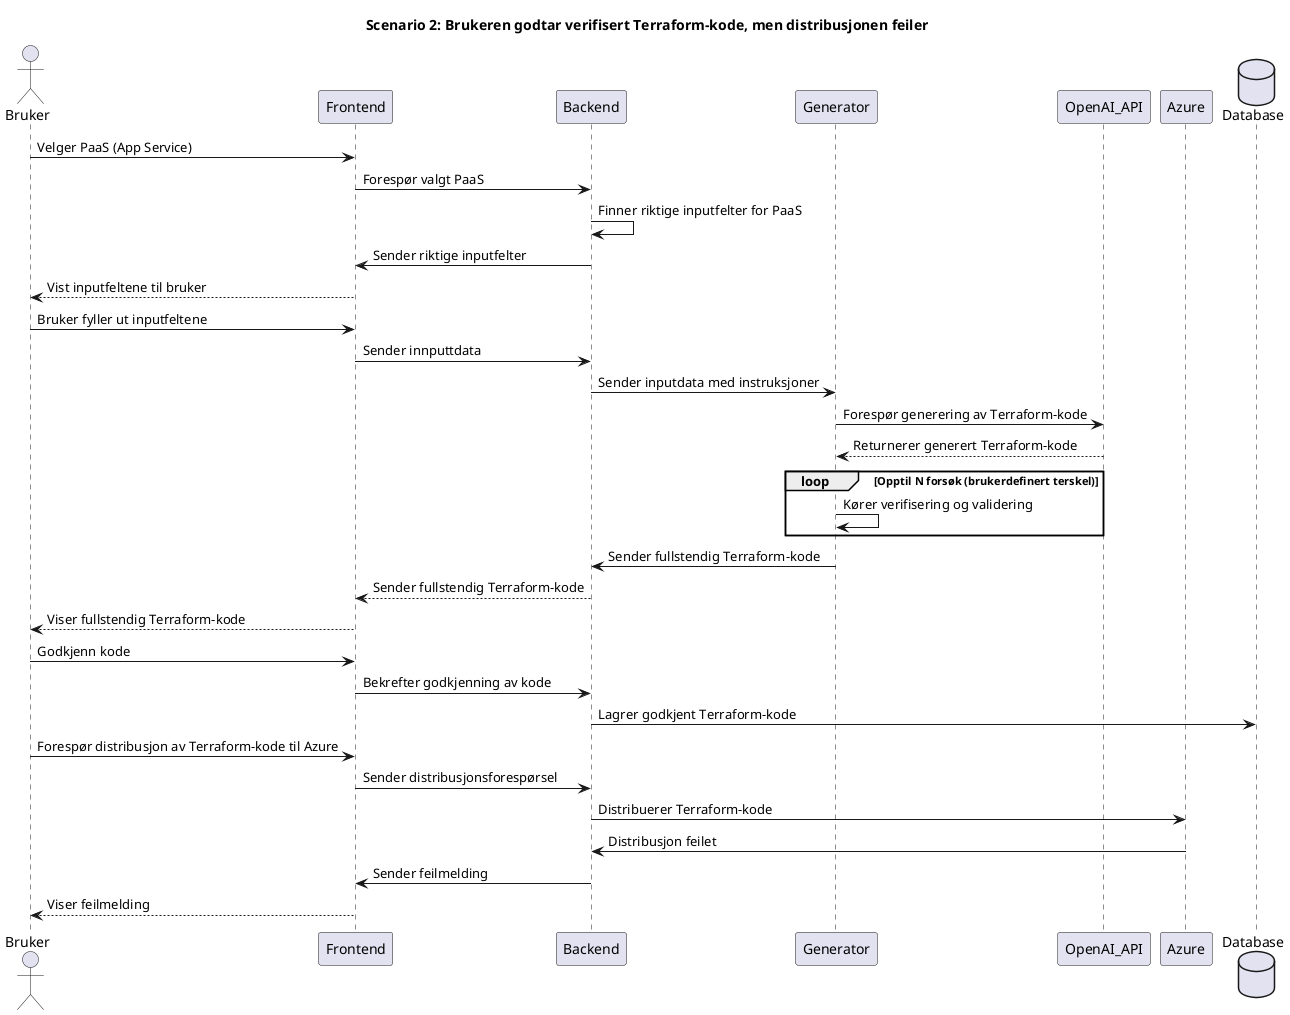@startuml
title Scenario 2: Brukeren godtar verifisert Terraform-kode, men distribusjonen feiler

actor           Bruker          as  Bruker
participant     Frontend        as  Frontend
participant     Backend         as  Backend
participant     Generator       as  Generator
participant     OpenAI_API      as  OpenAI_API
participant     Azure           as  Azure
database        Database        as  Database

Bruker        ->      Frontend        :   Velger PaaS (App Service)
Frontend      ->      Backend         :   Forespør valgt PaaS
Backend       ->      Backend         :   Finner riktige inputfelter for PaaS
Backend       ->      Frontend        :   Sender riktige inputfelter
Frontend      -->     Bruker          :   Vist inputfeltene til bruker
Bruker        ->      Frontend        :   Bruker fyller ut inputfeltene
Frontend      ->      Backend         :   Sender innputtdata
Backend       ->      Generator       :   Sender inputdata med instruksjoner


Generator    ->      OpenAI_API             :   Forespør generering av Terraform-kode
OpenAI_API          -->     Generator       :   Returnerer generert Terraform-kode


loop Opptil N forsøk (brukerdefinert terskel)
Generator   ->      Generator   :   Kører verifisering og validering
end loop


Generator   ->      Backend     :   Sender fullstendig Terraform-kode
Backend     -->     Frontend    :   Sender fullstendig Terraform-kode
Frontend    -->     Bruker      :   Viser fullstendig Terraform-kode
Bruker      ->      Frontend    :   Godkjenn kode


Frontend    ->      Backend         :   Bekrefter godkjenning av kode
Backend     ->      Database        :   Lagrer godkjent Terraform-kode
Bruker      ->      Frontend        :   Forespør distribusjon av Terraform-kode til Azure
Frontend    ->      Backend         :   Sender distribusjonsforespørsel
Backend     ->      Azure           :   Distribuerer Terraform-kode


Azure       ->      Backend         :   Distribusjon feilet
Backend     ->      Frontend        :   Sender feilmelding
Frontend    -->     Bruker          :   Viser feilmelding
@enduml